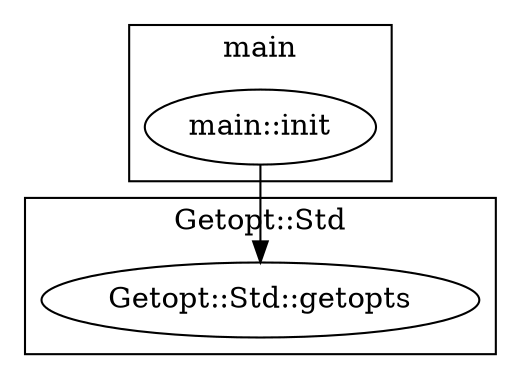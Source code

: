 digraph {
graph [overlap=false]
subgraph cluster_Getopt_Std {
	label="Getopt::Std";
	"Getopt::Std::getopts";
}
subgraph cluster_main {
	label="main";
	"main::init";
}
"main::init" -> "Getopt::Std::getopts";
}
